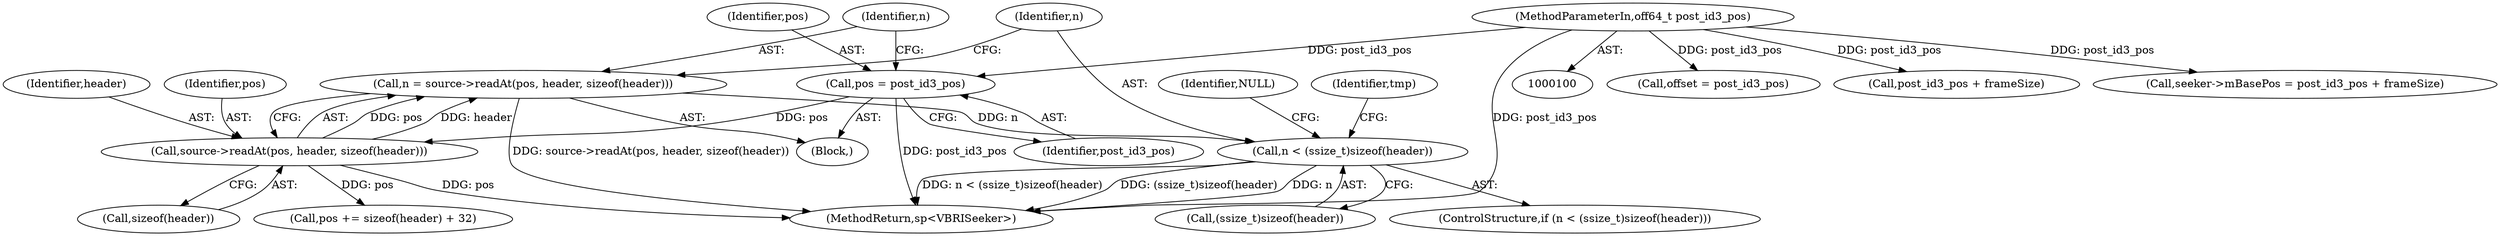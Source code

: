 digraph "0_Android_453b351ac5bd2b6619925dc966da60adf6b3126c@API" {
"1000110" [label="(Call,n = source->readAt(pos, header, sizeof(header)))"];
"1000112" [label="(Call,source->readAt(pos, header, sizeof(header)))"];
"1000105" [label="(Call,pos = post_id3_pos)"];
"1000102" [label="(MethodParameterIn,off64_t post_id3_pos)"];
"1000118" [label="(Call,n < (ssize_t)sizeof(header))"];
"1000283" [label="(Call,offset = post_id3_pos)"];
"1000110" [label="(Call,n = source->readAt(pos, header, sizeof(header)))"];
"1000126" [label="(Identifier,NULL)"];
"1000148" [label="(Call,pos += sizeof(header) + 32)"];
"1000107" [label="(Identifier,post_id3_pos)"];
"1000114" [label="(Identifier,header)"];
"1000113" [label="(Identifier,pos)"];
"1000112" [label="(Call,source->readAt(pos, header, sizeof(header)))"];
"1000106" [label="(Identifier,pos)"];
"1000103" [label="(Block,)"];
"1000105" [label="(Call,pos = post_id3_pos)"];
"1000115" [label="(Call,sizeof(header))"];
"1000271" [label="(Call,post_id3_pos + frameSize)"];
"1000129" [label="(Identifier,tmp)"];
"1000118" [label="(Call,n < (ssize_t)sizeof(header))"];
"1000111" [label="(Identifier,n)"];
"1000102" [label="(MethodParameterIn,off64_t post_id3_pos)"];
"1000119" [label="(Identifier,n)"];
"1000120" [label="(Call,(ssize_t)sizeof(header))"];
"1000267" [label="(Call,seeker->mBasePos = post_id3_pos + frameSize)"];
"1000117" [label="(ControlStructure,if (n < (ssize_t)sizeof(header)))"];
"1000366" [label="(MethodReturn,sp<VBRISeeker>)"];
"1000110" -> "1000103"  [label="AST: "];
"1000110" -> "1000112"  [label="CFG: "];
"1000111" -> "1000110"  [label="AST: "];
"1000112" -> "1000110"  [label="AST: "];
"1000119" -> "1000110"  [label="CFG: "];
"1000110" -> "1000366"  [label="DDG: source->readAt(pos, header, sizeof(header))"];
"1000112" -> "1000110"  [label="DDG: pos"];
"1000112" -> "1000110"  [label="DDG: header"];
"1000110" -> "1000118"  [label="DDG: n"];
"1000112" -> "1000115"  [label="CFG: "];
"1000113" -> "1000112"  [label="AST: "];
"1000114" -> "1000112"  [label="AST: "];
"1000115" -> "1000112"  [label="AST: "];
"1000112" -> "1000366"  [label="DDG: pos"];
"1000105" -> "1000112"  [label="DDG: pos"];
"1000112" -> "1000148"  [label="DDG: pos"];
"1000105" -> "1000103"  [label="AST: "];
"1000105" -> "1000107"  [label="CFG: "];
"1000106" -> "1000105"  [label="AST: "];
"1000107" -> "1000105"  [label="AST: "];
"1000111" -> "1000105"  [label="CFG: "];
"1000105" -> "1000366"  [label="DDG: post_id3_pos"];
"1000102" -> "1000105"  [label="DDG: post_id3_pos"];
"1000102" -> "1000100"  [label="AST: "];
"1000102" -> "1000366"  [label="DDG: post_id3_pos"];
"1000102" -> "1000267"  [label="DDG: post_id3_pos"];
"1000102" -> "1000271"  [label="DDG: post_id3_pos"];
"1000102" -> "1000283"  [label="DDG: post_id3_pos"];
"1000118" -> "1000117"  [label="AST: "];
"1000118" -> "1000120"  [label="CFG: "];
"1000119" -> "1000118"  [label="AST: "];
"1000120" -> "1000118"  [label="AST: "];
"1000126" -> "1000118"  [label="CFG: "];
"1000129" -> "1000118"  [label="CFG: "];
"1000118" -> "1000366"  [label="DDG: n < (ssize_t)sizeof(header)"];
"1000118" -> "1000366"  [label="DDG: (ssize_t)sizeof(header)"];
"1000118" -> "1000366"  [label="DDG: n"];
}
